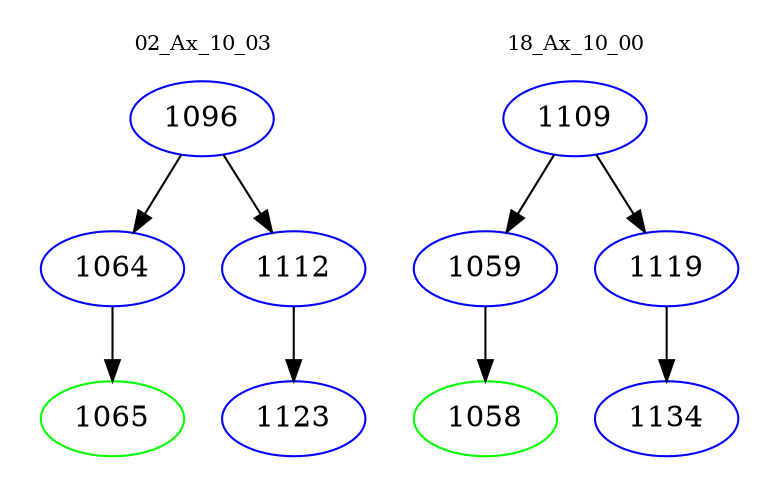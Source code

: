 digraph{
subgraph cluster_0 {
color = white
label = "02_Ax_10_03";
fontsize=10;
T0_1096 [label="1096", color="blue"]
T0_1096 -> T0_1064 [color="black"]
T0_1064 [label="1064", color="blue"]
T0_1064 -> T0_1065 [color="black"]
T0_1065 [label="1065", color="green"]
T0_1096 -> T0_1112 [color="black"]
T0_1112 [label="1112", color="blue"]
T0_1112 -> T0_1123 [color="black"]
T0_1123 [label="1123", color="blue"]
}
subgraph cluster_1 {
color = white
label = "18_Ax_10_00";
fontsize=10;
T1_1109 [label="1109", color="blue"]
T1_1109 -> T1_1059 [color="black"]
T1_1059 [label="1059", color="blue"]
T1_1059 -> T1_1058 [color="black"]
T1_1058 [label="1058", color="green"]
T1_1109 -> T1_1119 [color="black"]
T1_1119 [label="1119", color="blue"]
T1_1119 -> T1_1134 [color="black"]
T1_1134 [label="1134", color="blue"]
}
}
